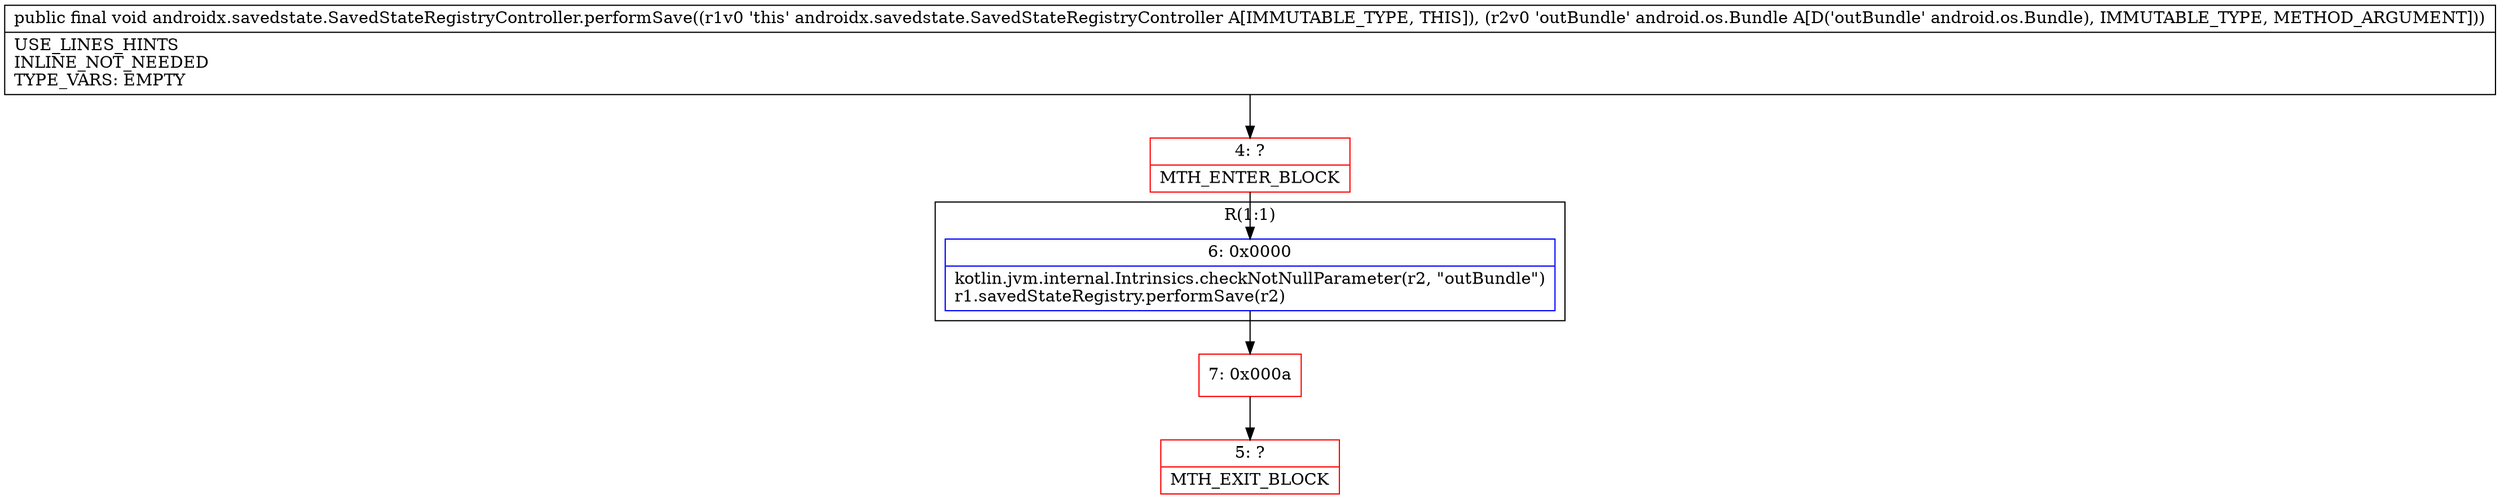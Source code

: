 digraph "CFG forandroidx.savedstate.SavedStateRegistryController.performSave(Landroid\/os\/Bundle;)V" {
subgraph cluster_Region_1049403235 {
label = "R(1:1)";
node [shape=record,color=blue];
Node_6 [shape=record,label="{6\:\ 0x0000|kotlin.jvm.internal.Intrinsics.checkNotNullParameter(r2, \"outBundle\")\lr1.savedStateRegistry.performSave(r2)\l}"];
}
Node_4 [shape=record,color=red,label="{4\:\ ?|MTH_ENTER_BLOCK\l}"];
Node_7 [shape=record,color=red,label="{7\:\ 0x000a}"];
Node_5 [shape=record,color=red,label="{5\:\ ?|MTH_EXIT_BLOCK\l}"];
MethodNode[shape=record,label="{public final void androidx.savedstate.SavedStateRegistryController.performSave((r1v0 'this' androidx.savedstate.SavedStateRegistryController A[IMMUTABLE_TYPE, THIS]), (r2v0 'outBundle' android.os.Bundle A[D('outBundle' android.os.Bundle), IMMUTABLE_TYPE, METHOD_ARGUMENT]))  | USE_LINES_HINTS\lINLINE_NOT_NEEDED\lTYPE_VARS: EMPTY\l}"];
MethodNode -> Node_4;Node_6 -> Node_7;
Node_4 -> Node_6;
Node_7 -> Node_5;
}

